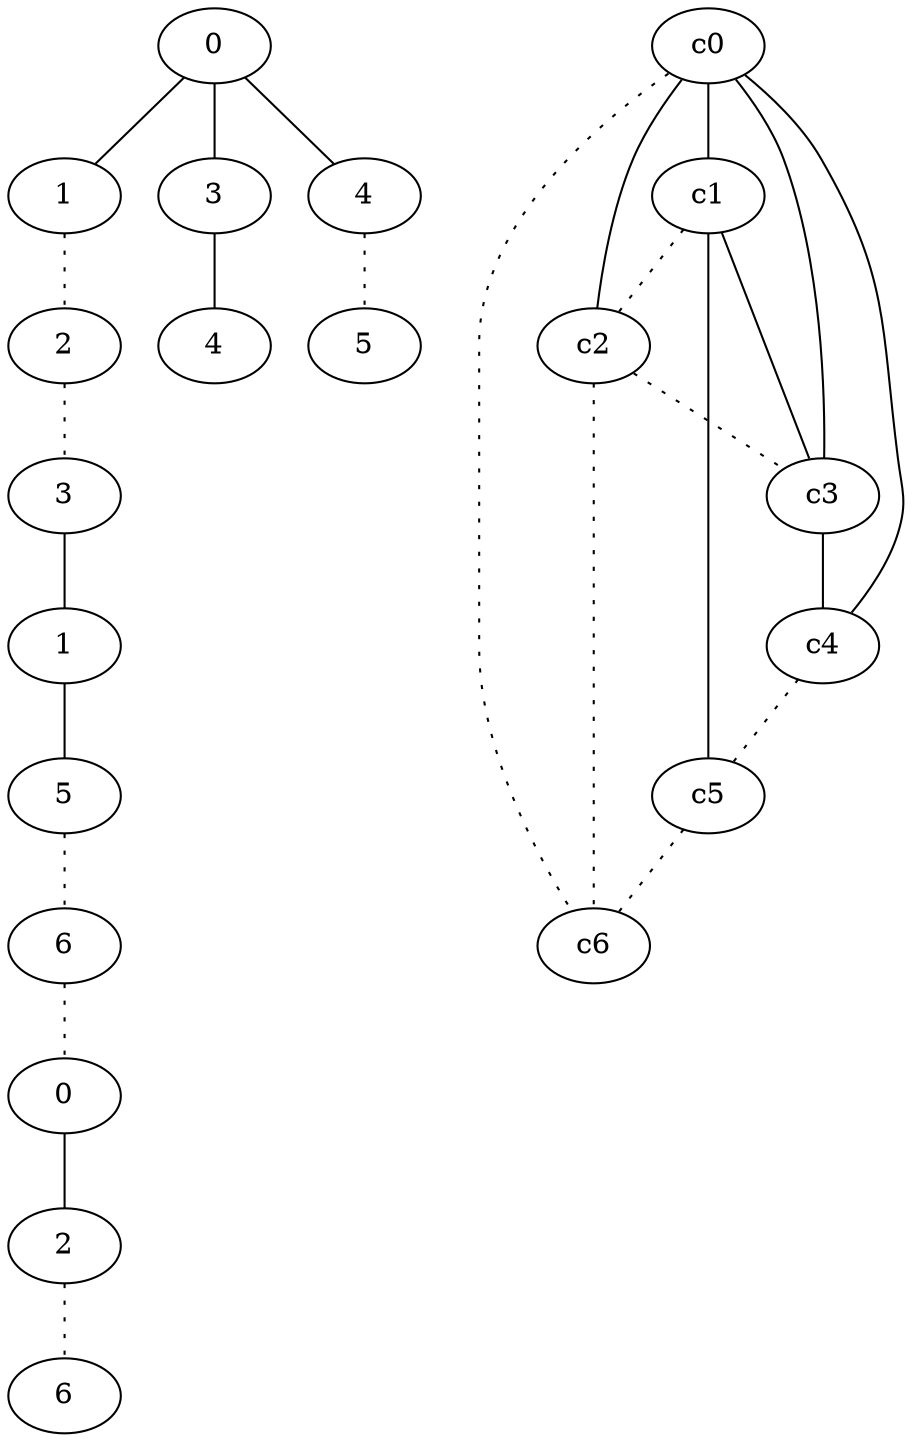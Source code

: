 graph {
a0[label=0];
a1[label=1];
a2[label=2];
a3[label=3];
a4[label=1];
a5[label=5];
a6[label=6];
a7[label=0];
a8[label=2];
a9[label=6];
a10[label=3];
a11[label=4];
a12[label=4];
a13[label=5];
a0 -- a1;
a0 -- a10;
a0 -- a12;
a1 -- a2 [style=dotted];
a2 -- a3 [style=dotted];
a3 -- a4;
a4 -- a5;
a5 -- a6 [style=dotted];
a6 -- a7 [style=dotted];
a7 -- a8;
a8 -- a9 [style=dotted];
a10 -- a11;
a12 -- a13 [style=dotted];
c0 -- c1;
c0 -- c2;
c0 -- c3;
c0 -- c4;
c0 -- c6 [style=dotted];
c1 -- c2 [style=dotted];
c1 -- c3;
c1 -- c5;
c2 -- c3 [style=dotted];
c2 -- c6 [style=dotted];
c3 -- c4;
c4 -- c5 [style=dotted];
c5 -- c6 [style=dotted];
}
